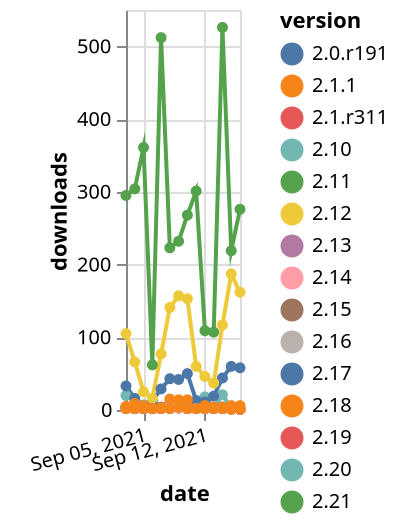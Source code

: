 {"$schema": "https://vega.github.io/schema/vega-lite/v5.json", "description": "A simple bar chart with embedded data.", "data": {"values": [{"date": "2021-09-03", "total": 2502, "delta": 2, "version": "2.6.1"}, {"date": "2021-09-04", "total": 2504, "delta": 2, "version": "2.6.1"}, {"date": "2021-09-05", "total": 2506, "delta": 2, "version": "2.6.1"}, {"date": "2021-09-06", "total": 2508, "delta": 2, "version": "2.6.1"}, {"date": "2021-09-07", "total": 2510, "delta": 2, "version": "2.6.1"}, {"date": "2021-09-08", "total": 2513, "delta": 3, "version": "2.6.1"}, {"date": "2021-09-09", "total": 2516, "delta": 3, "version": "2.6.1"}, {"date": "2021-09-10", "total": 2518, "delta": 2, "version": "2.6.1"}, {"date": "2021-09-11", "total": 2520, "delta": 2, "version": "2.6.1"}, {"date": "2021-09-12", "total": 2522, "delta": 2, "version": "2.6.1"}, {"date": "2021-09-13", "total": 2524, "delta": 2, "version": "2.6.1"}, {"date": "2021-09-14", "total": 2526, "delta": 2, "version": "2.6.1"}, {"date": "2021-09-15", "total": 2528, "delta": 2, "version": "2.6.1"}, {"date": "2021-09-16", "total": 2529, "delta": 1, "version": "2.6.1"}, {"date": "2021-09-03", "total": 10174, "delta": 2, "version": "2.16"}, {"date": "2021-09-04", "total": 10176, "delta": 2, "version": "2.16"}, {"date": "2021-09-05", "total": 10178, "delta": 2, "version": "2.16"}, {"date": "2021-09-06", "total": 10180, "delta": 2, "version": "2.16"}, {"date": "2021-09-07", "total": 10182, "delta": 2, "version": "2.16"}, {"date": "2021-09-08", "total": 10186, "delta": 4, "version": "2.16"}, {"date": "2021-09-09", "total": 10190, "delta": 4, "version": "2.16"}, {"date": "2021-09-10", "total": 10192, "delta": 2, "version": "2.16"}, {"date": "2021-09-11", "total": 10194, "delta": 2, "version": "2.16"}, {"date": "2021-09-12", "total": 10196, "delta": 2, "version": "2.16"}, {"date": "2021-09-13", "total": 10198, "delta": 2, "version": "2.16"}, {"date": "2021-09-14", "total": 10200, "delta": 2, "version": "2.16"}, {"date": "2021-09-15", "total": 10202, "delta": 2, "version": "2.16"}, {"date": "2021-09-16", "total": 10203, "delta": 1, "version": "2.16"}, {"date": "2021-09-03", "total": 2656, "delta": 2, "version": "2.3"}, {"date": "2021-09-04", "total": 2658, "delta": 2, "version": "2.3"}, {"date": "2021-09-05", "total": 2660, "delta": 2, "version": "2.3"}, {"date": "2021-09-06", "total": 2662, "delta": 2, "version": "2.3"}, {"date": "2021-09-07", "total": 2664, "delta": 2, "version": "2.3"}, {"date": "2021-09-08", "total": 2667, "delta": 3, "version": "2.3"}, {"date": "2021-09-09", "total": 2670, "delta": 3, "version": "2.3"}, {"date": "2021-09-10", "total": 2672, "delta": 2, "version": "2.3"}, {"date": "2021-09-11", "total": 2674, "delta": 2, "version": "2.3"}, {"date": "2021-09-12", "total": 2676, "delta": 2, "version": "2.3"}, {"date": "2021-09-13", "total": 2678, "delta": 2, "version": "2.3"}, {"date": "2021-09-14", "total": 2680, "delta": 2, "version": "2.3"}, {"date": "2021-09-15", "total": 2682, "delta": 2, "version": "2.3"}, {"date": "2021-09-16", "total": 2683, "delta": 1, "version": "2.3"}, {"date": "2021-09-03", "total": 3056, "delta": 2, "version": "2.13"}, {"date": "2021-09-04", "total": 3059, "delta": 3, "version": "2.13"}, {"date": "2021-09-05", "total": 3061, "delta": 2, "version": "2.13"}, {"date": "2021-09-06", "total": 3063, "delta": 2, "version": "2.13"}, {"date": "2021-09-07", "total": 3065, "delta": 2, "version": "2.13"}, {"date": "2021-09-08", "total": 3068, "delta": 3, "version": "2.13"}, {"date": "2021-09-09", "total": 3071, "delta": 3, "version": "2.13"}, {"date": "2021-09-10", "total": 3073, "delta": 2, "version": "2.13"}, {"date": "2021-09-11", "total": 3075, "delta": 2, "version": "2.13"}, {"date": "2021-09-12", "total": 3077, "delta": 2, "version": "2.13"}, {"date": "2021-09-13", "total": 3079, "delta": 2, "version": "2.13"}, {"date": "2021-09-14", "total": 3081, "delta": 2, "version": "2.13"}, {"date": "2021-09-15", "total": 3083, "delta": 2, "version": "2.13"}, {"date": "2021-09-16", "total": 3084, "delta": 1, "version": "2.13"}, {"date": "2021-09-03", "total": 2725, "delta": 2, "version": "2.7"}, {"date": "2021-09-04", "total": 2727, "delta": 2, "version": "2.7"}, {"date": "2021-09-05", "total": 2729, "delta": 2, "version": "2.7"}, {"date": "2021-09-06", "total": 2731, "delta": 2, "version": "2.7"}, {"date": "2021-09-07", "total": 2733, "delta": 2, "version": "2.7"}, {"date": "2021-09-08", "total": 2736, "delta": 3, "version": "2.7"}, {"date": "2021-09-09", "total": 2740, "delta": 4, "version": "2.7"}, {"date": "2021-09-10", "total": 2742, "delta": 2, "version": "2.7"}, {"date": "2021-09-11", "total": 2744, "delta": 2, "version": "2.7"}, {"date": "2021-09-12", "total": 2746, "delta": 2, "version": "2.7"}, {"date": "2021-09-13", "total": 2748, "delta": 2, "version": "2.7"}, {"date": "2021-09-14", "total": 2750, "delta": 2, "version": "2.7"}, {"date": "2021-09-15", "total": 2752, "delta": 2, "version": "2.7"}, {"date": "2021-09-16", "total": 2753, "delta": 1, "version": "2.7"}, {"date": "2021-09-03", "total": 3803, "delta": 3, "version": "2.11"}, {"date": "2021-09-04", "total": 3805, "delta": 2, "version": "2.11"}, {"date": "2021-09-05", "total": 3807, "delta": 2, "version": "2.11"}, {"date": "2021-09-06", "total": 3809, "delta": 2, "version": "2.11"}, {"date": "2021-09-07", "total": 3811, "delta": 2, "version": "2.11"}, {"date": "2021-09-08", "total": 3814, "delta": 3, "version": "2.11"}, {"date": "2021-09-09", "total": 3818, "delta": 4, "version": "2.11"}, {"date": "2021-09-10", "total": 3820, "delta": 2, "version": "2.11"}, {"date": "2021-09-11", "total": 3822, "delta": 2, "version": "2.11"}, {"date": "2021-09-12", "total": 3825, "delta": 3, "version": "2.11"}, {"date": "2021-09-13", "total": 3828, "delta": 3, "version": "2.11"}, {"date": "2021-09-14", "total": 3830, "delta": 2, "version": "2.11"}, {"date": "2021-09-15", "total": 3832, "delta": 2, "version": "2.11"}, {"date": "2021-09-16", "total": 3833, "delta": 1, "version": "2.11"}, {"date": "2021-09-03", "total": 15909, "delta": 295, "version": "2.21"}, {"date": "2021-09-04", "total": 16213, "delta": 304, "version": "2.21"}, {"date": "2021-09-05", "total": 16574, "delta": 361, "version": "2.21"}, {"date": "2021-09-06", "total": 16636, "delta": 62, "version": "2.21"}, {"date": "2021-09-07", "total": 17148, "delta": 512, "version": "2.21"}, {"date": "2021-09-08", "total": 17371, "delta": 223, "version": "2.21"}, {"date": "2021-09-09", "total": 17603, "delta": 232, "version": "2.21"}, {"date": "2021-09-10", "total": 17871, "delta": 268, "version": "2.21"}, {"date": "2021-09-11", "total": 18172, "delta": 301, "version": "2.21"}, {"date": "2021-09-12", "total": 18281, "delta": 109, "version": "2.21"}, {"date": "2021-09-13", "total": 18388, "delta": 107, "version": "2.21"}, {"date": "2021-09-14", "total": 18914, "delta": 526, "version": "2.21"}, {"date": "2021-09-15", "total": 19133, "delta": 219, "version": "2.21"}, {"date": "2021-09-16", "total": 19409, "delta": 276, "version": "2.21"}, {"date": "2021-09-03", "total": 2985, "delta": 3, "version": "2.8"}, {"date": "2021-09-04", "total": 2987, "delta": 2, "version": "2.8"}, {"date": "2021-09-05", "total": 2989, "delta": 2, "version": "2.8"}, {"date": "2021-09-06", "total": 2991, "delta": 2, "version": "2.8"}, {"date": "2021-09-07", "total": 2993, "delta": 2, "version": "2.8"}, {"date": "2021-09-08", "total": 2997, "delta": 4, "version": "2.8"}, {"date": "2021-09-09", "total": 3001, "delta": 4, "version": "2.8"}, {"date": "2021-09-10", "total": 3003, "delta": 2, "version": "2.8"}, {"date": "2021-09-11", "total": 3005, "delta": 2, "version": "2.8"}, {"date": "2021-09-12", "total": 3007, "delta": 2, "version": "2.8"}, {"date": "2021-09-13", "total": 3009, "delta": 2, "version": "2.8"}, {"date": "2021-09-14", "total": 3011, "delta": 2, "version": "2.8"}, {"date": "2021-09-15", "total": 3013, "delta": 2, "version": "2.8"}, {"date": "2021-09-16", "total": 3014, "delta": 1, "version": "2.8"}, {"date": "2021-09-03", "total": 2744, "delta": 2, "version": "2.6"}, {"date": "2021-09-04", "total": 2746, "delta": 2, "version": "2.6"}, {"date": "2021-09-05", "total": 2748, "delta": 2, "version": "2.6"}, {"date": "2021-09-06", "total": 2750, "delta": 2, "version": "2.6"}, {"date": "2021-09-07", "total": 2752, "delta": 2, "version": "2.6"}, {"date": "2021-09-08", "total": 2755, "delta": 3, "version": "2.6"}, {"date": "2021-09-09", "total": 2758, "delta": 3, "version": "2.6"}, {"date": "2021-09-10", "total": 2760, "delta": 2, "version": "2.6"}, {"date": "2021-09-11", "total": 2762, "delta": 2, "version": "2.6"}, {"date": "2021-09-12", "total": 2764, "delta": 2, "version": "2.6"}, {"date": "2021-09-13", "total": 2766, "delta": 2, "version": "2.6"}, {"date": "2021-09-14", "total": 2768, "delta": 2, "version": "2.6"}, {"date": "2021-09-15", "total": 2770, "delta": 2, "version": "2.6"}, {"date": "2021-09-16", "total": 2771, "delta": 1, "version": "2.6"}, {"date": "2021-09-03", "total": 2668, "delta": 2, "version": "2.0.r191"}, {"date": "2021-09-04", "total": 2670, "delta": 2, "version": "2.0.r191"}, {"date": "2021-09-05", "total": 2672, "delta": 2, "version": "2.0.r191"}, {"date": "2021-09-06", "total": 2674, "delta": 2, "version": "2.0.r191"}, {"date": "2021-09-07", "total": 2677, "delta": 3, "version": "2.0.r191"}, {"date": "2021-09-08", "total": 2679, "delta": 2, "version": "2.0.r191"}, {"date": "2021-09-09", "total": 2683, "delta": 4, "version": "2.0.r191"}, {"date": "2021-09-10", "total": 2685, "delta": 2, "version": "2.0.r191"}, {"date": "2021-09-11", "total": 2687, "delta": 2, "version": "2.0.r191"}, {"date": "2021-09-12", "total": 2689, "delta": 2, "version": "2.0.r191"}, {"date": "2021-09-13", "total": 2691, "delta": 2, "version": "2.0.r191"}, {"date": "2021-09-14", "total": 2693, "delta": 2, "version": "2.0.r191"}, {"date": "2021-09-15", "total": 2694, "delta": 1, "version": "2.0.r191"}, {"date": "2021-09-16", "total": 2695, "delta": 1, "version": "2.0.r191"}, {"date": "2021-09-03", "total": 7049, "delta": 2, "version": "2.10"}, {"date": "2021-09-04", "total": 7051, "delta": 2, "version": "2.10"}, {"date": "2021-09-05", "total": 7053, "delta": 2, "version": "2.10"}, {"date": "2021-09-06", "total": 7055, "delta": 2, "version": "2.10"}, {"date": "2021-09-07", "total": 7057, "delta": 2, "version": "2.10"}, {"date": "2021-09-08", "total": 7060, "delta": 3, "version": "2.10"}, {"date": "2021-09-09", "total": 7063, "delta": 3, "version": "2.10"}, {"date": "2021-09-10", "total": 7065, "delta": 2, "version": "2.10"}, {"date": "2021-09-11", "total": 7067, "delta": 2, "version": "2.10"}, {"date": "2021-09-12", "total": 7069, "delta": 2, "version": "2.10"}, {"date": "2021-09-13", "total": 7071, "delta": 2, "version": "2.10"}, {"date": "2021-09-14", "total": 7073, "delta": 2, "version": "2.10"}, {"date": "2021-09-15", "total": 7075, "delta": 2, "version": "2.10"}, {"date": "2021-09-16", "total": 7076, "delta": 1, "version": "2.10"}, {"date": "2021-09-03", "total": 5480, "delta": 2, "version": "2.12"}, {"date": "2021-09-04", "total": 5482, "delta": 2, "version": "2.12"}, {"date": "2021-09-05", "total": 5484, "delta": 2, "version": "2.12"}, {"date": "2021-09-06", "total": 5486, "delta": 2, "version": "2.12"}, {"date": "2021-09-07", "total": 5488, "delta": 2, "version": "2.12"}, {"date": "2021-09-08", "total": 5491, "delta": 3, "version": "2.12"}, {"date": "2021-09-09", "total": 5494, "delta": 3, "version": "2.12"}, {"date": "2021-09-10", "total": 5496, "delta": 2, "version": "2.12"}, {"date": "2021-09-11", "total": 5498, "delta": 2, "version": "2.12"}, {"date": "2021-09-12", "total": 5500, "delta": 2, "version": "2.12"}, {"date": "2021-09-13", "total": 5502, "delta": 2, "version": "2.12"}, {"date": "2021-09-14", "total": 5504, "delta": 2, "version": "2.12"}, {"date": "2021-09-15", "total": 5506, "delta": 2, "version": "2.12"}, {"date": "2021-09-16", "total": 5507, "delta": 1, "version": "2.12"}, {"date": "2021-09-03", "total": 5580, "delta": 4, "version": "2.15"}, {"date": "2021-09-04", "total": 5583, "delta": 3, "version": "2.15"}, {"date": "2021-09-05", "total": 5585, "delta": 2, "version": "2.15"}, {"date": "2021-09-06", "total": 5587, "delta": 2, "version": "2.15"}, {"date": "2021-09-07", "total": 5591, "delta": 4, "version": "2.15"}, {"date": "2021-09-08", "total": 5595, "delta": 4, "version": "2.15"}, {"date": "2021-09-09", "total": 5600, "delta": 5, "version": "2.15"}, {"date": "2021-09-10", "total": 5604, "delta": 4, "version": "2.15"}, {"date": "2021-09-11", "total": 5607, "delta": 3, "version": "2.15"}, {"date": "2021-09-12", "total": 5609, "delta": 2, "version": "2.15"}, {"date": "2021-09-13", "total": 5611, "delta": 2, "version": "2.15"}, {"date": "2021-09-14", "total": 5615, "delta": 4, "version": "2.15"}, {"date": "2021-09-15", "total": 5618, "delta": 3, "version": "2.15"}, {"date": "2021-09-16", "total": 5619, "delta": 1, "version": "2.15"}, {"date": "2021-09-03", "total": 2550, "delta": 2, "version": "2.1.r311"}, {"date": "2021-09-04", "total": 2552, "delta": 2, "version": "2.1.r311"}, {"date": "2021-09-05", "total": 2554, "delta": 2, "version": "2.1.r311"}, {"date": "2021-09-06", "total": 2556, "delta": 2, "version": "2.1.r311"}, {"date": "2021-09-07", "total": 2558, "delta": 2, "version": "2.1.r311"}, {"date": "2021-09-08", "total": 2561, "delta": 3, "version": "2.1.r311"}, {"date": "2021-09-09", "total": 2564, "delta": 3, "version": "2.1.r311"}, {"date": "2021-09-10", "total": 2566, "delta": 2, "version": "2.1.r311"}, {"date": "2021-09-11", "total": 2568, "delta": 2, "version": "2.1.r311"}, {"date": "2021-09-12", "total": 2570, "delta": 2, "version": "2.1.r311"}, {"date": "2021-09-13", "total": 2572, "delta": 2, "version": "2.1.r311"}, {"date": "2021-09-14", "total": 2574, "delta": 2, "version": "2.1.r311"}, {"date": "2021-09-15", "total": 2576, "delta": 2, "version": "2.1.r311"}, {"date": "2021-09-16", "total": 2577, "delta": 1, "version": "2.1.r311"}, {"date": "2021-09-03", "total": 4218, "delta": 20, "version": "2.20"}, {"date": "2021-09-04", "total": 4232, "delta": 14, "version": "2.20"}, {"date": "2021-09-05", "total": 4239, "delta": 7, "version": "2.20"}, {"date": "2021-09-06", "total": 4241, "delta": 2, "version": "2.20"}, {"date": "2021-09-07", "total": 4243, "delta": 2, "version": "2.20"}, {"date": "2021-09-08", "total": 4253, "delta": 10, "version": "2.20"}, {"date": "2021-09-09", "total": 4256, "delta": 3, "version": "2.20"}, {"date": "2021-09-10", "total": 4258, "delta": 2, "version": "2.20"}, {"date": "2021-09-11", "total": 4261, "delta": 3, "version": "2.20"}, {"date": "2021-09-12", "total": 4279, "delta": 18, "version": "2.20"}, {"date": "2021-09-13", "total": 4281, "delta": 2, "version": "2.20"}, {"date": "2021-09-14", "total": 4302, "delta": 21, "version": "2.20"}, {"date": "2021-09-15", "total": 4304, "delta": 2, "version": "2.20"}, {"date": "2021-09-16", "total": 4305, "delta": 1, "version": "2.20"}, {"date": "2021-09-03", "total": 337, "delta": 3, "version": "2.19"}, {"date": "2021-09-04", "total": 339, "delta": 2, "version": "2.19"}, {"date": "2021-09-05", "total": 341, "delta": 2, "version": "2.19"}, {"date": "2021-09-06", "total": 344, "delta": 3, "version": "2.19"}, {"date": "2021-09-07", "total": 346, "delta": 2, "version": "2.19"}, {"date": "2021-09-08", "total": 349, "delta": 3, "version": "2.19"}, {"date": "2021-09-09", "total": 352, "delta": 3, "version": "2.19"}, {"date": "2021-09-10", "total": 354, "delta": 2, "version": "2.19"}, {"date": "2021-09-11", "total": 356, "delta": 2, "version": "2.19"}, {"date": "2021-09-12", "total": 358, "delta": 2, "version": "2.19"}, {"date": "2021-09-13", "total": 360, "delta": 2, "version": "2.19"}, {"date": "2021-09-14", "total": 362, "delta": 2, "version": "2.19"}, {"date": "2021-09-15", "total": 364, "delta": 2, "version": "2.19"}, {"date": "2021-09-16", "total": 365, "delta": 1, "version": "2.19"}, {"date": "2021-09-03", "total": 3580, "delta": 2, "version": "2.5"}, {"date": "2021-09-04", "total": 3582, "delta": 2, "version": "2.5"}, {"date": "2021-09-05", "total": 3584, "delta": 2, "version": "2.5"}, {"date": "2021-09-06", "total": 3586, "delta": 2, "version": "2.5"}, {"date": "2021-09-07", "total": 3588, "delta": 2, "version": "2.5"}, {"date": "2021-09-08", "total": 3591, "delta": 3, "version": "2.5"}, {"date": "2021-09-09", "total": 3594, "delta": 3, "version": "2.5"}, {"date": "2021-09-10", "total": 3596, "delta": 2, "version": "2.5"}, {"date": "2021-09-11", "total": 3598, "delta": 2, "version": "2.5"}, {"date": "2021-09-12", "total": 3600, "delta": 2, "version": "2.5"}, {"date": "2021-09-13", "total": 3602, "delta": 2, "version": "2.5"}, {"date": "2021-09-14", "total": 3604, "delta": 2, "version": "2.5"}, {"date": "2021-09-15", "total": 3606, "delta": 2, "version": "2.5"}, {"date": "2021-09-16", "total": 3607, "delta": 1, "version": "2.5"}, {"date": "2021-09-03", "total": 57673, "delta": 33, "version": "2.17"}, {"date": "2021-09-04", "total": 57689, "delta": 16, "version": "2.17"}, {"date": "2021-09-05", "total": 57694, "delta": 5, "version": "2.17"}, {"date": "2021-09-06", "total": 57706, "delta": 12, "version": "2.17"}, {"date": "2021-09-07", "total": 57735, "delta": 29, "version": "2.17"}, {"date": "2021-09-08", "total": 57778, "delta": 43, "version": "2.17"}, {"date": "2021-09-09", "total": 57820, "delta": 42, "version": "2.17"}, {"date": "2021-09-10", "total": 57870, "delta": 50, "version": "2.17"}, {"date": "2021-09-11", "total": 57883, "delta": 13, "version": "2.17"}, {"date": "2021-09-12", "total": 57894, "delta": 11, "version": "2.17"}, {"date": "2021-09-13", "total": 57913, "delta": 19, "version": "2.17"}, {"date": "2021-09-14", "total": 57957, "delta": 44, "version": "2.17"}, {"date": "2021-09-15", "total": 58017, "delta": 60, "version": "2.17"}, {"date": "2021-09-16", "total": 58075, "delta": 58, "version": "2.17"}, {"date": "2021-09-03", "total": 2695, "delta": 105, "version": "2.22"}, {"date": "2021-09-04", "total": 2761, "delta": 66, "version": "2.22"}, {"date": "2021-09-05", "total": 2786, "delta": 25, "version": "2.22"}, {"date": "2021-09-06", "total": 2802, "delta": 16, "version": "2.22"}, {"date": "2021-09-07", "total": 2879, "delta": 77, "version": "2.22"}, {"date": "2021-09-08", "total": 3020, "delta": 141, "version": "2.22"}, {"date": "2021-09-09", "total": 3177, "delta": 157, "version": "2.22"}, {"date": "2021-09-10", "total": 3330, "delta": 153, "version": "2.22"}, {"date": "2021-09-11", "total": 3390, "delta": 60, "version": "2.22"}, {"date": "2021-09-12", "total": 3436, "delta": 46, "version": "2.22"}, {"date": "2021-09-13", "total": 3473, "delta": 37, "version": "2.22"}, {"date": "2021-09-14", "total": 3590, "delta": 117, "version": "2.22"}, {"date": "2021-09-15", "total": 3777, "delta": 187, "version": "2.22"}, {"date": "2021-09-16", "total": 3939, "delta": 162, "version": "2.22"}, {"date": "2021-09-03", "total": 2905, "delta": 2, "version": "2.9"}, {"date": "2021-09-04", "total": 2907, "delta": 2, "version": "2.9"}, {"date": "2021-09-05", "total": 2909, "delta": 2, "version": "2.9"}, {"date": "2021-09-06", "total": 2911, "delta": 2, "version": "2.9"}, {"date": "2021-09-07", "total": 2913, "delta": 2, "version": "2.9"}, {"date": "2021-09-08", "total": 2916, "delta": 3, "version": "2.9"}, {"date": "2021-09-09", "total": 2921, "delta": 5, "version": "2.9"}, {"date": "2021-09-10", "total": 2925, "delta": 4, "version": "2.9"}, {"date": "2021-09-11", "total": 2927, "delta": 2, "version": "2.9"}, {"date": "2021-09-12", "total": 2929, "delta": 2, "version": "2.9"}, {"date": "2021-09-13", "total": 2931, "delta": 2, "version": "2.9"}, {"date": "2021-09-14", "total": 2933, "delta": 2, "version": "2.9"}, {"date": "2021-09-15", "total": 2935, "delta": 2, "version": "2.9"}, {"date": "2021-09-16", "total": 2936, "delta": 1, "version": "2.9"}, {"date": "2021-09-03", "total": 4584, "delta": 2, "version": "2.14"}, {"date": "2021-09-04", "total": 4586, "delta": 2, "version": "2.14"}, {"date": "2021-09-05", "total": 4588, "delta": 2, "version": "2.14"}, {"date": "2021-09-06", "total": 4590, "delta": 2, "version": "2.14"}, {"date": "2021-09-07", "total": 4592, "delta": 2, "version": "2.14"}, {"date": "2021-09-08", "total": 4595, "delta": 3, "version": "2.14"}, {"date": "2021-09-09", "total": 4598, "delta": 3, "version": "2.14"}, {"date": "2021-09-10", "total": 4600, "delta": 2, "version": "2.14"}, {"date": "2021-09-11", "total": 4602, "delta": 2, "version": "2.14"}, {"date": "2021-09-12", "total": 4604, "delta": 2, "version": "2.14"}, {"date": "2021-09-13", "total": 4606, "delta": 2, "version": "2.14"}, {"date": "2021-09-14", "total": 4608, "delta": 2, "version": "2.14"}, {"date": "2021-09-15", "total": 4610, "delta": 2, "version": "2.14"}, {"date": "2021-09-16", "total": 4611, "delta": 1, "version": "2.14"}, {"date": "2021-09-03", "total": 2566, "delta": 2, "version": "2.4"}, {"date": "2021-09-04", "total": 2568, "delta": 2, "version": "2.4"}, {"date": "2021-09-05", "total": 2570, "delta": 2, "version": "2.4"}, {"date": "2021-09-06", "total": 2572, "delta": 2, "version": "2.4"}, {"date": "2021-09-07", "total": 2574, "delta": 2, "version": "2.4"}, {"date": "2021-09-08", "total": 2577, "delta": 3, "version": "2.4"}, {"date": "2021-09-09", "total": 2580, "delta": 3, "version": "2.4"}, {"date": "2021-09-10", "total": 2582, "delta": 2, "version": "2.4"}, {"date": "2021-09-11", "total": 2584, "delta": 2, "version": "2.4"}, {"date": "2021-09-12", "total": 2586, "delta": 2, "version": "2.4"}, {"date": "2021-09-13", "total": 2588, "delta": 2, "version": "2.4"}, {"date": "2021-09-14", "total": 2590, "delta": 2, "version": "2.4"}, {"date": "2021-09-15", "total": 2592, "delta": 2, "version": "2.4"}, {"date": "2021-09-16", "total": 2593, "delta": 1, "version": "2.4"}, {"date": "2021-09-03", "total": 2717, "delta": 2, "version": "2.1.1"}, {"date": "2021-09-04", "total": 2719, "delta": 2, "version": "2.1.1"}, {"date": "2021-09-05", "total": 2721, "delta": 2, "version": "2.1.1"}, {"date": "2021-09-06", "total": 2723, "delta": 2, "version": "2.1.1"}, {"date": "2021-09-07", "total": 2725, "delta": 2, "version": "2.1.1"}, {"date": "2021-09-08", "total": 2727, "delta": 2, "version": "2.1.1"}, {"date": "2021-09-09", "total": 2731, "delta": 4, "version": "2.1.1"}, {"date": "2021-09-10", "total": 2733, "delta": 2, "version": "2.1.1"}, {"date": "2021-09-11", "total": 2735, "delta": 2, "version": "2.1.1"}, {"date": "2021-09-12", "total": 2737, "delta": 2, "version": "2.1.1"}, {"date": "2021-09-13", "total": 2739, "delta": 2, "version": "2.1.1"}, {"date": "2021-09-14", "total": 2741, "delta": 2, "version": "2.1.1"}, {"date": "2021-09-15", "total": 2742, "delta": 1, "version": "2.1.1"}, {"date": "2021-09-16", "total": 2743, "delta": 1, "version": "2.1.1"}, {"date": "2021-09-03", "total": 4329, "delta": 5, "version": "2.18"}, {"date": "2021-09-04", "total": 4338, "delta": 9, "version": "2.18"}, {"date": "2021-09-05", "total": 4344, "delta": 6, "version": "2.18"}, {"date": "2021-09-06", "total": 4346, "delta": 2, "version": "2.18"}, {"date": "2021-09-07", "total": 4349, "delta": 3, "version": "2.18"}, {"date": "2021-09-08", "total": 4364, "delta": 15, "version": "2.18"}, {"date": "2021-09-09", "total": 4378, "delta": 14, "version": "2.18"}, {"date": "2021-09-10", "total": 4392, "delta": 14, "version": "2.18"}, {"date": "2021-09-11", "total": 4394, "delta": 2, "version": "2.18"}, {"date": "2021-09-12", "total": 4400, "delta": 6, "version": "2.18"}, {"date": "2021-09-13", "total": 4404, "delta": 4, "version": "2.18"}, {"date": "2021-09-14", "total": 4408, "delta": 4, "version": "2.18"}, {"date": "2021-09-15", "total": 4414, "delta": 6, "version": "2.18"}, {"date": "2021-09-16", "total": 4420, "delta": 6, "version": "2.18"}]}, "width": "container", "mark": {"type": "line", "point": {"filled": true}}, "encoding": {"x": {"field": "date", "type": "temporal", "timeUnit": "yearmonthdate", "title": "date", "axis": {"labelAngle": -15}}, "y": {"field": "delta", "type": "quantitative", "title": "downloads"}, "color": {"field": "version", "type": "nominal"}, "tooltip": {"field": "delta"}}}